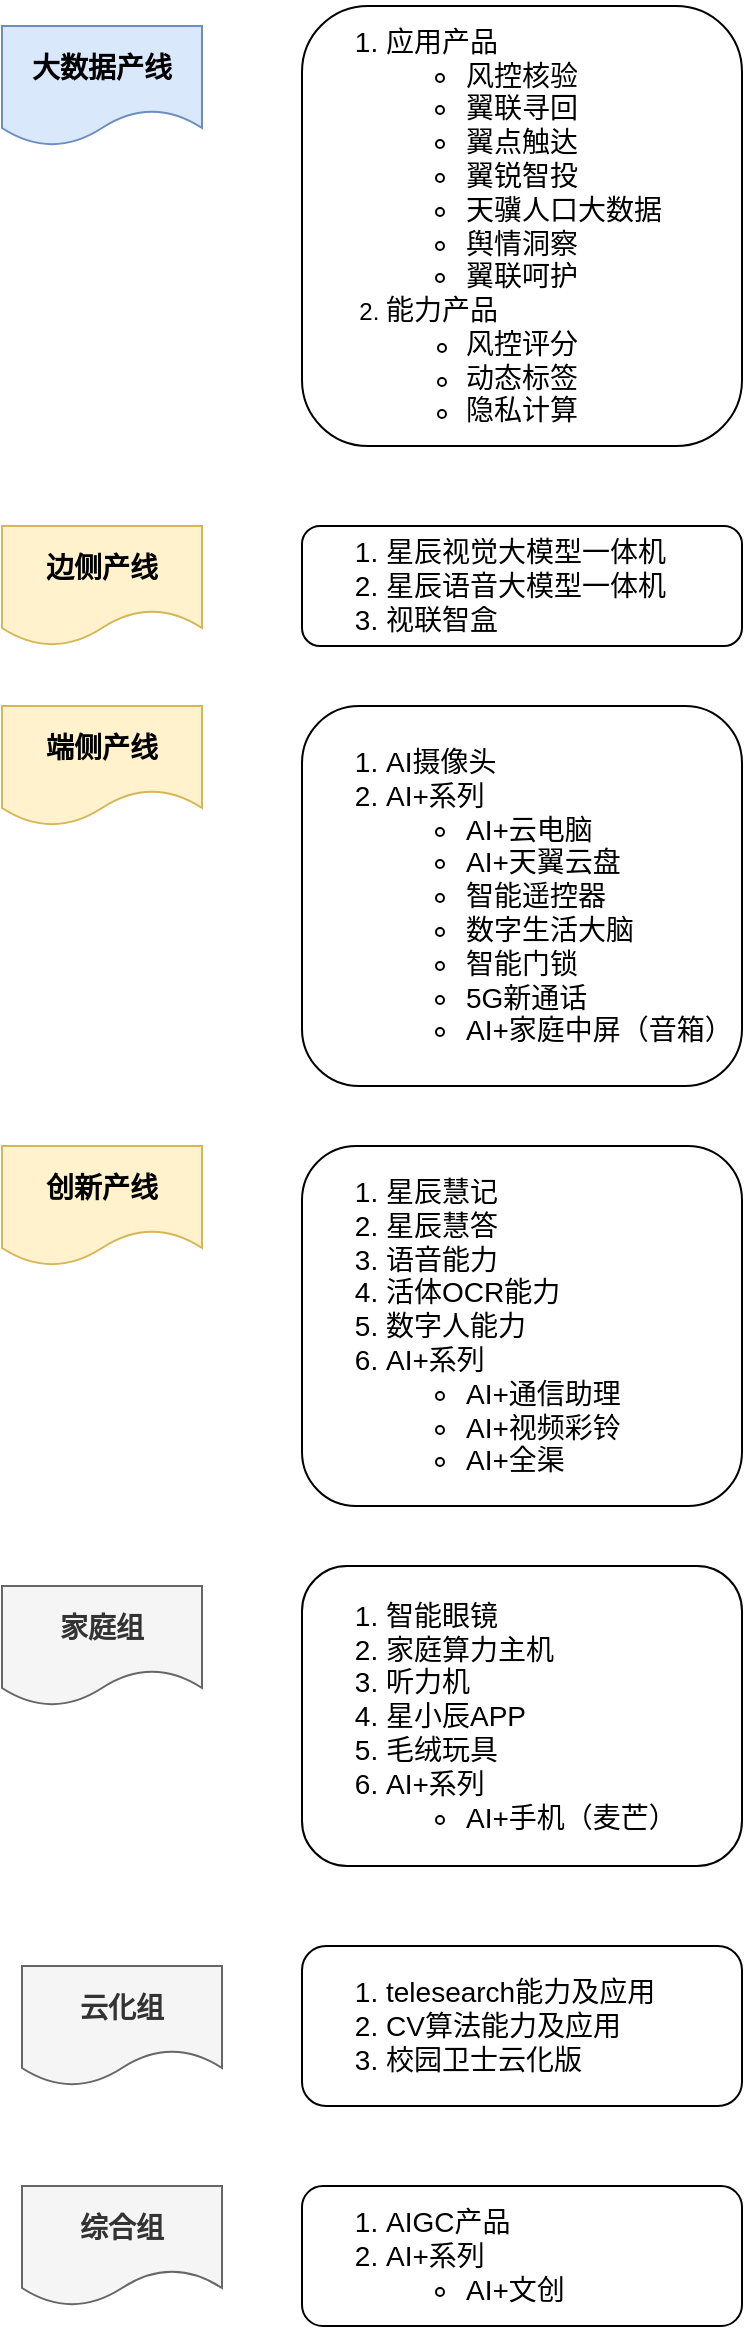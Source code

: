 <mxfile version="24.7.16">
  <diagram name="第 1 页" id="ehPT6QYXzti34BSyMCnn">
    <mxGraphModel dx="1434" dy="1907" grid="1" gridSize="10" guides="1" tooltips="1" connect="1" arrows="1" fold="1" page="1" pageScale="1" pageWidth="827" pageHeight="1169" math="0" shadow="0">
      <root>
        <mxCell id="0" />
        <mxCell id="1" parent="0" />
        <mxCell id="alNRNK0P9NENSTpUArkK-8" value="&lt;font style=&quot;font-size: 14px;&quot;&gt;&lt;b&gt;边侧产线&lt;/b&gt;&lt;/font&gt;" style="shape=document;whiteSpace=wrap;html=1;boundedLbl=1;fillColor=#fff2cc;strokeColor=#d6b656;" vertex="1" parent="1">
          <mxGeometry x="30" y="210" width="100" height="60" as="geometry" />
        </mxCell>
        <mxCell id="alNRNK0P9NENSTpUArkK-18" value="&lt;ol style=&quot;font-size: 14px;&quot;&gt;&lt;li&gt;星辰视觉大模型一体机&lt;/li&gt;&lt;li&gt;星辰语音大模型一体机&lt;/li&gt;&lt;li&gt;视联智盒&lt;/li&gt;&lt;/ol&gt;" style="rounded=1;whiteSpace=wrap;html=1;align=left;" vertex="1" parent="1">
          <mxGeometry x="180" y="210" width="220" height="60" as="geometry" />
        </mxCell>
        <mxCell id="alNRNK0P9NENSTpUArkK-19" value="&lt;font style=&quot;font-size: 14px;&quot;&gt;&lt;b&gt;端侧产线&lt;/b&gt;&lt;/font&gt;" style="shape=document;whiteSpace=wrap;html=1;boundedLbl=1;fillColor=#fff2cc;strokeColor=#d6b656;" vertex="1" parent="1">
          <mxGeometry x="30" y="300" width="100" height="60" as="geometry" />
        </mxCell>
        <mxCell id="alNRNK0P9NENSTpUArkK-20" value="&lt;ol style=&quot;font-size: 14px;&quot;&gt;&lt;li style=&quot;&quot;&gt;AI摄像头&lt;/li&gt;&lt;li style=&quot;&quot;&gt;AI+系列&lt;/li&gt;&lt;ul&gt;&lt;li style=&quot;&quot;&gt;&lt;span style=&quot;&quot;&gt;AI+云电脑&lt;/span&gt;&lt;/li&gt;&lt;li style=&quot;&quot;&gt;&lt;span style=&quot;&quot;&gt;AI+天翼云盘&lt;/span&gt;&lt;/li&gt;&lt;li style=&quot;&quot;&gt;&lt;span style=&quot;&quot;&gt;智能遥控器&lt;/span&gt;&lt;/li&gt;&lt;li style=&quot;&quot;&gt;&lt;span style=&quot;&quot;&gt;数字生活大脑&lt;/span&gt;&lt;/li&gt;&lt;li style=&quot;&quot;&gt;&lt;span style=&quot;&quot;&gt;智能门锁&lt;/span&gt;&lt;/li&gt;&lt;li style=&quot;&quot;&gt;&lt;span style=&quot;&quot;&gt;5G新通话&lt;/span&gt;&lt;/li&gt;&lt;li style=&quot;&quot;&gt;&lt;span style=&quot;&quot;&gt;AI+家庭中屏（音箱）&lt;/span&gt;&lt;/li&gt;&lt;/ul&gt;&lt;/ol&gt;" style="rounded=1;whiteSpace=wrap;html=1;align=left;" vertex="1" parent="1">
          <mxGeometry x="180" y="300" width="220" height="190" as="geometry" />
        </mxCell>
        <mxCell id="alNRNK0P9NENSTpUArkK-21" value="&lt;font style=&quot;font-size: 14px;&quot;&gt;&lt;b&gt;创新产线&lt;/b&gt;&lt;/font&gt;" style="shape=document;whiteSpace=wrap;html=1;boundedLbl=1;fillColor=#fff2cc;strokeColor=#d6b656;" vertex="1" parent="1">
          <mxGeometry x="30" y="520" width="100" height="60" as="geometry" />
        </mxCell>
        <mxCell id="alNRNK0P9NENSTpUArkK-22" value="&lt;ol style=&quot;font-size: 14px;&quot;&gt;&lt;li&gt;星辰慧记&lt;/li&gt;&lt;li&gt;星辰慧答&lt;/li&gt;&lt;li&gt;语音能力&lt;/li&gt;&lt;li&gt;活体OCR能力&lt;/li&gt;&lt;li&gt;数字人能力&lt;/li&gt;&lt;li&gt;AI+系列&lt;/li&gt;&lt;ul&gt;&lt;li&gt;AI+通信助理&lt;/li&gt;&lt;li&gt;AI+视频彩铃&lt;/li&gt;&lt;li&gt;AI+全渠&lt;/li&gt;&lt;/ul&gt;&lt;/ol&gt;" style="rounded=1;whiteSpace=wrap;html=1;align=left;" vertex="1" parent="1">
          <mxGeometry x="180" y="520" width="220" height="180" as="geometry" />
        </mxCell>
        <mxCell id="alNRNK0P9NENSTpUArkK-24" value="&lt;font style=&quot;font-size: 14px;&quot;&gt;&lt;b&gt;家庭组&lt;/b&gt;&lt;/font&gt;" style="shape=document;whiteSpace=wrap;html=1;boundedLbl=1;fillColor=#f5f5f5;fontColor=#333333;strokeColor=#666666;" vertex="1" parent="1">
          <mxGeometry x="30" y="740" width="100" height="60" as="geometry" />
        </mxCell>
        <mxCell id="alNRNK0P9NENSTpUArkK-25" value="&lt;ol style=&quot;font-size: 14px;&quot;&gt;&lt;li&gt;智能眼镜&lt;/li&gt;&lt;li&gt;家庭算力主机&lt;/li&gt;&lt;li&gt;听力机&lt;/li&gt;&lt;li&gt;星小辰APP&lt;/li&gt;&lt;li&gt;毛绒玩具&lt;/li&gt;&lt;li&gt;AI+系列&lt;/li&gt;&lt;ul&gt;&lt;li&gt;AI+手机（麦芒）&lt;/li&gt;&lt;/ul&gt;&lt;/ol&gt;" style="rounded=1;whiteSpace=wrap;html=1;align=left;" vertex="1" parent="1">
          <mxGeometry x="180" y="730" width="220" height="150" as="geometry" />
        </mxCell>
        <mxCell id="alNRNK0P9NENSTpUArkK-26" value="&lt;font style=&quot;font-size: 14px;&quot;&gt;&lt;b&gt;综合组&lt;/b&gt;&lt;/font&gt;" style="shape=document;whiteSpace=wrap;html=1;boundedLbl=1;fillColor=#f5f5f5;fontColor=#333333;strokeColor=#666666;" vertex="1" parent="1">
          <mxGeometry x="40" y="1040" width="100" height="60" as="geometry" />
        </mxCell>
        <mxCell id="alNRNK0P9NENSTpUArkK-27" value="&lt;ol style=&quot;font-size: 14px;&quot;&gt;&lt;li&gt;telesearch能力及应用&lt;/li&gt;&lt;li&gt;CV算法能力及应用&lt;/li&gt;&lt;li&gt;校园卫士云化版&lt;/li&gt;&lt;/ol&gt;" style="rounded=1;whiteSpace=wrap;html=1;align=left;" vertex="1" parent="1">
          <mxGeometry x="180" y="920" width="220" height="80" as="geometry" />
        </mxCell>
        <mxCell id="alNRNK0P9NENSTpUArkK-28" value="&lt;font style=&quot;font-size: 14px;&quot;&gt;&lt;b&gt;云化组&lt;/b&gt;&lt;/font&gt;" style="shape=document;whiteSpace=wrap;html=1;boundedLbl=1;fillColor=#f5f5f5;fontColor=#333333;strokeColor=#666666;" vertex="1" parent="1">
          <mxGeometry x="40" y="930" width="100" height="60" as="geometry" />
        </mxCell>
        <mxCell id="alNRNK0P9NENSTpUArkK-29" value="&lt;ol style=&quot;font-size: 14px;&quot;&gt;&lt;li&gt;AIGC产品&lt;/li&gt;&lt;li&gt;AI+系列&lt;/li&gt;&lt;ul&gt;&lt;li&gt;AI+文创&lt;/li&gt;&lt;/ul&gt;&lt;/ol&gt;" style="rounded=1;whiteSpace=wrap;html=1;align=left;" vertex="1" parent="1">
          <mxGeometry x="180" y="1040" width="220" height="70" as="geometry" />
        </mxCell>
        <mxCell id="alNRNK0P9NENSTpUArkK-30" value="&lt;font style=&quot;font-size: 14px;&quot;&gt;&lt;b&gt;大数据产线&lt;/b&gt;&lt;/font&gt;" style="shape=document;whiteSpace=wrap;html=1;boundedLbl=1;fillColor=#dae8fc;strokeColor=#6c8ebf;" vertex="1" parent="1">
          <mxGeometry x="30" y="-40" width="100" height="60" as="geometry" />
        </mxCell>
        <mxCell id="alNRNK0P9NENSTpUArkK-31" value="&lt;ol style=&quot;&quot;&gt;&lt;li style=&quot;font-size: 14px;&quot;&gt;应用产品&lt;/li&gt;&lt;ul style=&quot;font-size: 14px;&quot;&gt;&lt;li&gt;风控核验&lt;/li&gt;&lt;li&gt;翼联寻回&lt;/li&gt;&lt;li&gt;翼点触达&lt;/li&gt;&lt;li&gt;翼锐智投&lt;/li&gt;&lt;li&gt;天骥人口大数据&lt;/li&gt;&lt;li&gt;舆情洞察&lt;/li&gt;&lt;li&gt;翼联呵护&lt;/li&gt;&lt;/ul&gt;&lt;li style=&quot;&quot;&gt;&lt;span style=&quot;font-size: 14px;&quot;&gt;能力产品&lt;/span&gt;&lt;/li&gt;&lt;ul&gt;&lt;li style=&quot;&quot;&gt;&lt;span style=&quot;font-size: 14px;&quot;&gt;风控评分&lt;/span&gt;&lt;/li&gt;&lt;li style=&quot;&quot;&gt;&lt;span style=&quot;font-size: 14px;&quot;&gt;动态标签&lt;/span&gt;&lt;/li&gt;&lt;li style=&quot;&quot;&gt;&lt;span style=&quot;font-size: 14px;&quot;&gt;隐私计算&lt;/span&gt;&lt;/li&gt;&lt;/ul&gt;&lt;/ol&gt;" style="rounded=1;whiteSpace=wrap;html=1;align=left;" vertex="1" parent="1">
          <mxGeometry x="180" y="-50" width="220" height="220" as="geometry" />
        </mxCell>
      </root>
    </mxGraphModel>
  </diagram>
</mxfile>
